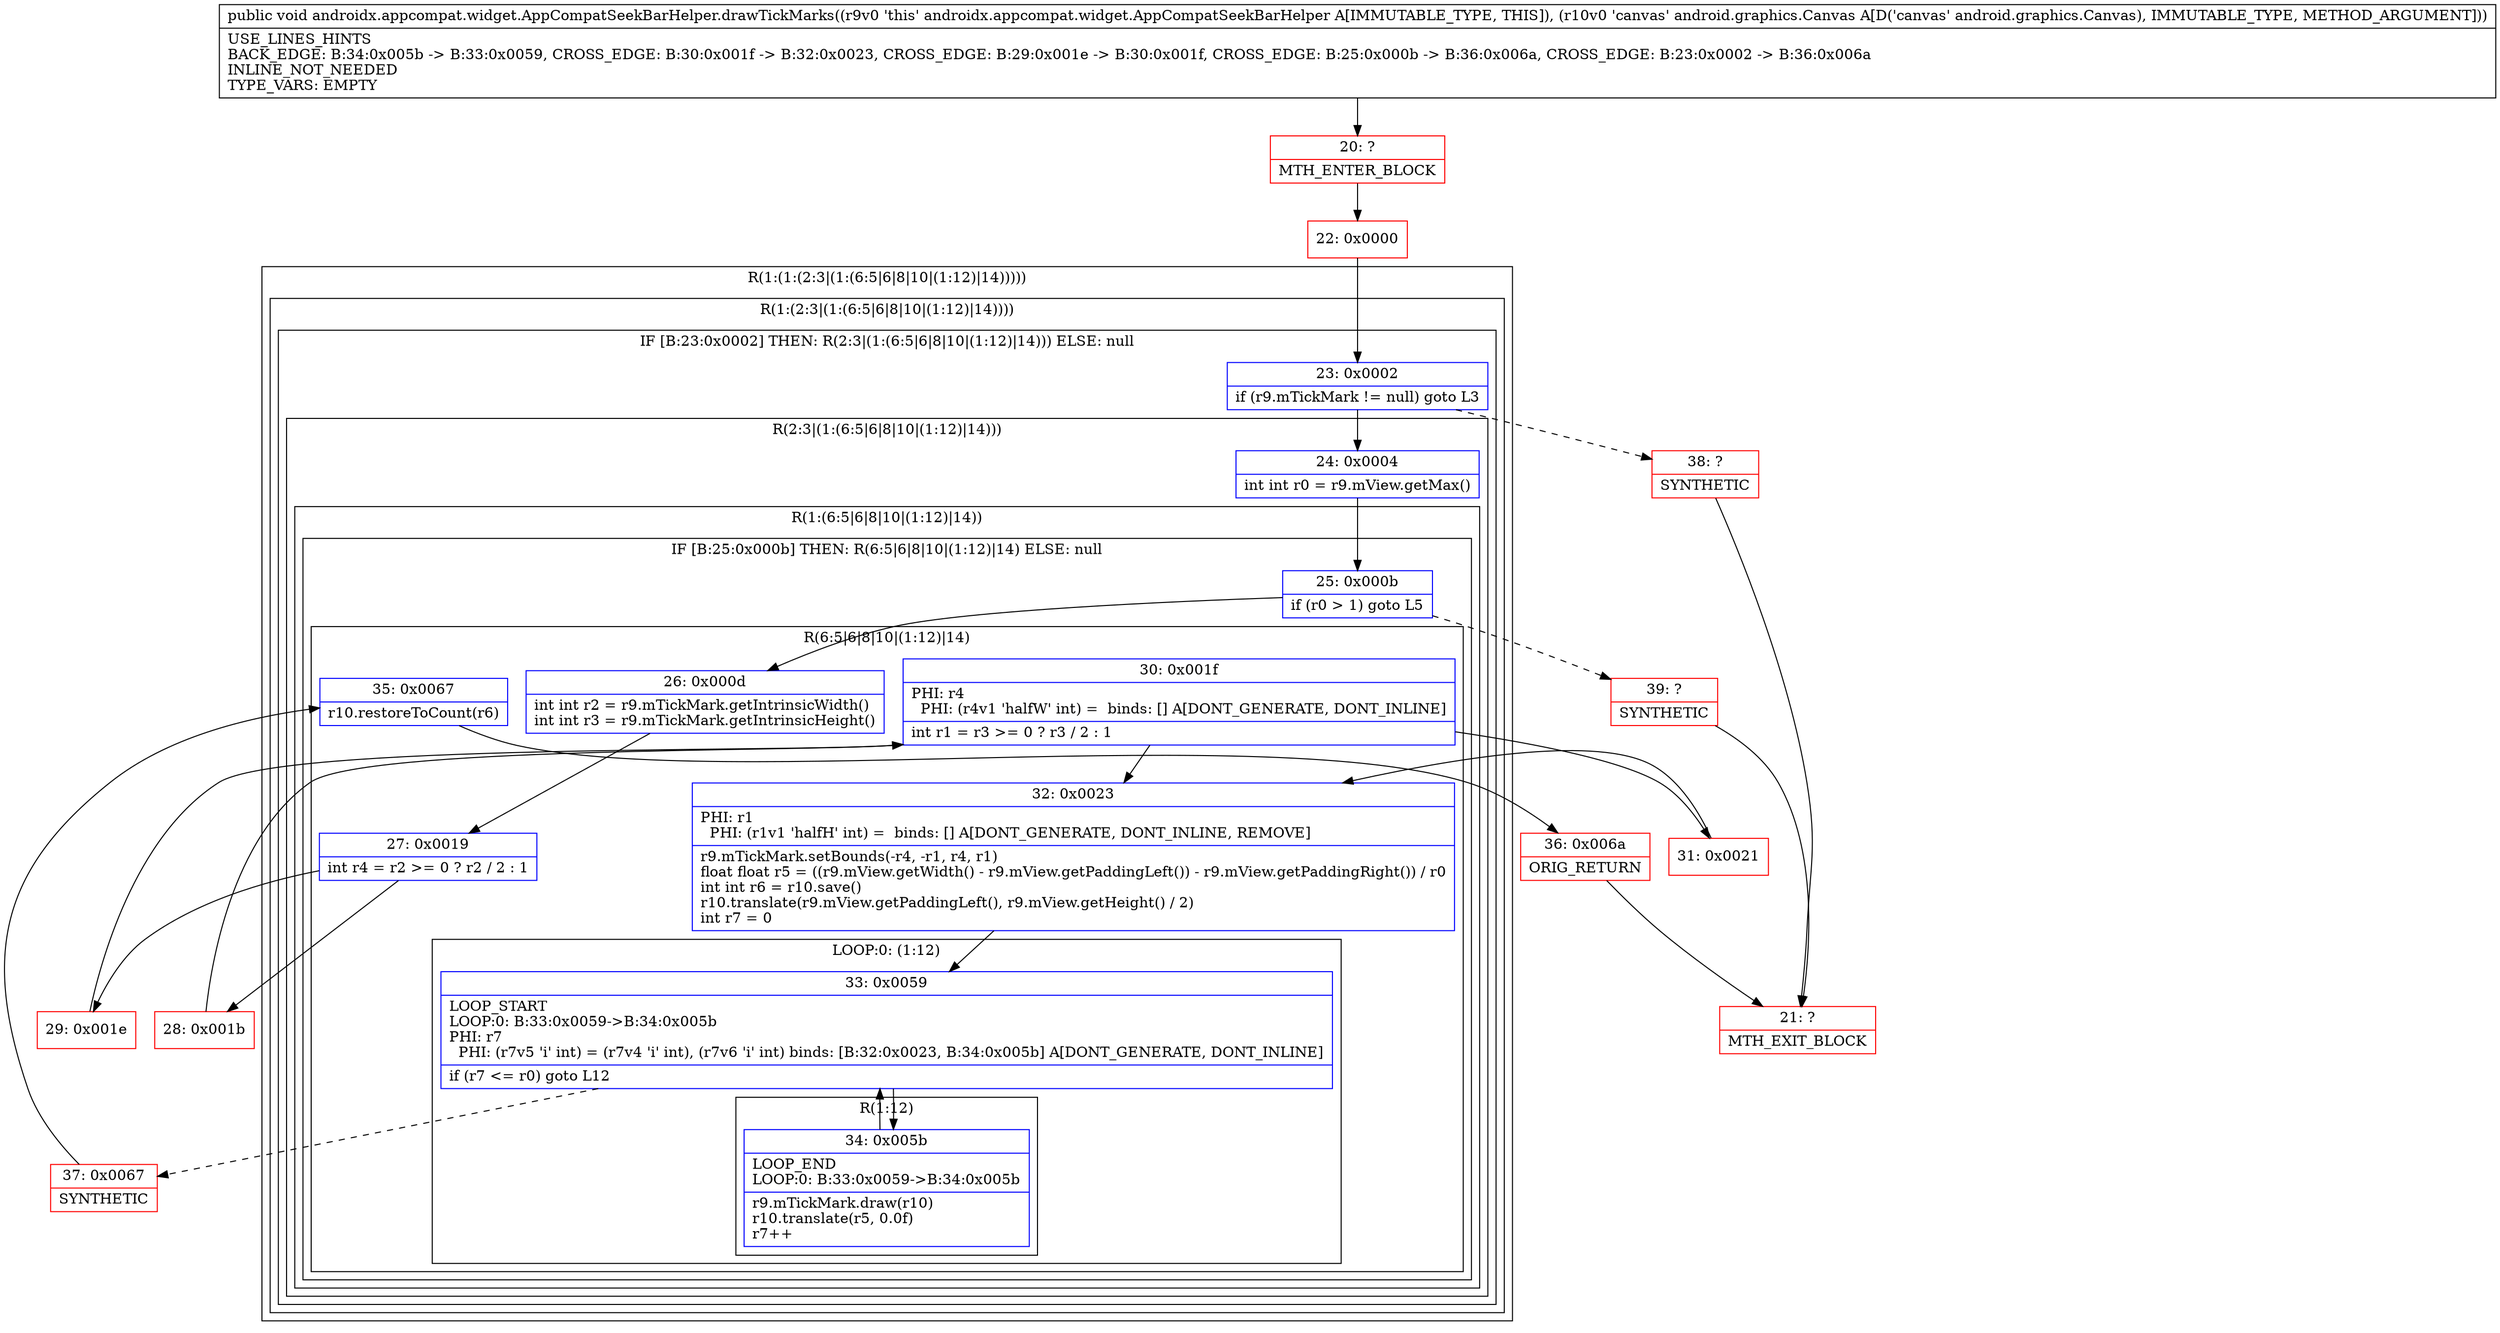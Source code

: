 digraph "CFG forandroidx.appcompat.widget.AppCompatSeekBarHelper.drawTickMarks(Landroid\/graphics\/Canvas;)V" {
subgraph cluster_Region_1769902391 {
label = "R(1:(1:(2:3|(1:(6:5|6|8|10|(1:12)|14)))))";
node [shape=record,color=blue];
subgraph cluster_Region_564117816 {
label = "R(1:(2:3|(1:(6:5|6|8|10|(1:12)|14))))";
node [shape=record,color=blue];
subgraph cluster_IfRegion_1451891301 {
label = "IF [B:23:0x0002] THEN: R(2:3|(1:(6:5|6|8|10|(1:12)|14))) ELSE: null";
node [shape=record,color=blue];
Node_23 [shape=record,label="{23\:\ 0x0002|if (r9.mTickMark != null) goto L3\l}"];
subgraph cluster_Region_294695891 {
label = "R(2:3|(1:(6:5|6|8|10|(1:12)|14)))";
node [shape=record,color=blue];
Node_24 [shape=record,label="{24\:\ 0x0004|int int r0 = r9.mView.getMax()\l}"];
subgraph cluster_Region_2065384263 {
label = "R(1:(6:5|6|8|10|(1:12)|14))";
node [shape=record,color=blue];
subgraph cluster_IfRegion_1404747576 {
label = "IF [B:25:0x000b] THEN: R(6:5|6|8|10|(1:12)|14) ELSE: null";
node [shape=record,color=blue];
Node_25 [shape=record,label="{25\:\ 0x000b|if (r0 \> 1) goto L5\l}"];
subgraph cluster_Region_1139841992 {
label = "R(6:5|6|8|10|(1:12)|14)";
node [shape=record,color=blue];
Node_26 [shape=record,label="{26\:\ 0x000d|int int r2 = r9.mTickMark.getIntrinsicWidth()\lint int r3 = r9.mTickMark.getIntrinsicHeight()\l}"];
Node_27 [shape=record,label="{27\:\ 0x0019|int r4 = r2 \>= 0 ? r2 \/ 2 : 1\l}"];
Node_30 [shape=record,label="{30\:\ 0x001f|PHI: r4 \l  PHI: (r4v1 'halfW' int) =  binds: [] A[DONT_GENERATE, DONT_INLINE]\l|int r1 = r3 \>= 0 ? r3 \/ 2 : 1\l}"];
Node_32 [shape=record,label="{32\:\ 0x0023|PHI: r1 \l  PHI: (r1v1 'halfH' int) =  binds: [] A[DONT_GENERATE, DONT_INLINE, REMOVE]\l|r9.mTickMark.setBounds(\-r4, \-r1, r4, r1)\lfloat float r5 = ((r9.mView.getWidth() \- r9.mView.getPaddingLeft()) \- r9.mView.getPaddingRight()) \/ r0\lint int r6 = r10.save()\lr10.translate(r9.mView.getPaddingLeft(), r9.mView.getHeight() \/ 2)\lint r7 = 0\l}"];
subgraph cluster_LoopRegion_33817724 {
label = "LOOP:0: (1:12)";
node [shape=record,color=blue];
Node_33 [shape=record,label="{33\:\ 0x0059|LOOP_START\lLOOP:0: B:33:0x0059\-\>B:34:0x005b\lPHI: r7 \l  PHI: (r7v5 'i' int) = (r7v4 'i' int), (r7v6 'i' int) binds: [B:32:0x0023, B:34:0x005b] A[DONT_GENERATE, DONT_INLINE]\l|if (r7 \<= r0) goto L12\l}"];
subgraph cluster_Region_379466180 {
label = "R(1:12)";
node [shape=record,color=blue];
Node_34 [shape=record,label="{34\:\ 0x005b|LOOP_END\lLOOP:0: B:33:0x0059\-\>B:34:0x005b\l|r9.mTickMark.draw(r10)\lr10.translate(r5, 0.0f)\lr7++\l}"];
}
}
Node_35 [shape=record,label="{35\:\ 0x0067|r10.restoreToCount(r6)\l}"];
}
}
}
}
}
}
}
Node_20 [shape=record,color=red,label="{20\:\ ?|MTH_ENTER_BLOCK\l}"];
Node_22 [shape=record,color=red,label="{22\:\ 0x0000}"];
Node_28 [shape=record,color=red,label="{28\:\ 0x001b}"];
Node_31 [shape=record,color=red,label="{31\:\ 0x0021}"];
Node_37 [shape=record,color=red,label="{37\:\ 0x0067|SYNTHETIC\l}"];
Node_36 [shape=record,color=red,label="{36\:\ 0x006a|ORIG_RETURN\l}"];
Node_21 [shape=record,color=red,label="{21\:\ ?|MTH_EXIT_BLOCK\l}"];
Node_29 [shape=record,color=red,label="{29\:\ 0x001e}"];
Node_39 [shape=record,color=red,label="{39\:\ ?|SYNTHETIC\l}"];
Node_38 [shape=record,color=red,label="{38\:\ ?|SYNTHETIC\l}"];
MethodNode[shape=record,label="{public void androidx.appcompat.widget.AppCompatSeekBarHelper.drawTickMarks((r9v0 'this' androidx.appcompat.widget.AppCompatSeekBarHelper A[IMMUTABLE_TYPE, THIS]), (r10v0 'canvas' android.graphics.Canvas A[D('canvas' android.graphics.Canvas), IMMUTABLE_TYPE, METHOD_ARGUMENT]))  | USE_LINES_HINTS\lBACK_EDGE: B:34:0x005b \-\> B:33:0x0059, CROSS_EDGE: B:30:0x001f \-\> B:32:0x0023, CROSS_EDGE: B:29:0x001e \-\> B:30:0x001f, CROSS_EDGE: B:25:0x000b \-\> B:36:0x006a, CROSS_EDGE: B:23:0x0002 \-\> B:36:0x006a\lINLINE_NOT_NEEDED\lTYPE_VARS: EMPTY\l}"];
MethodNode -> Node_20;Node_23 -> Node_24;
Node_23 -> Node_38[style=dashed];
Node_24 -> Node_25;
Node_25 -> Node_26;
Node_25 -> Node_39[style=dashed];
Node_26 -> Node_27;
Node_27 -> Node_28;
Node_27 -> Node_29;
Node_30 -> Node_31;
Node_30 -> Node_32;
Node_32 -> Node_33;
Node_33 -> Node_34;
Node_33 -> Node_37[style=dashed];
Node_34 -> Node_33;
Node_35 -> Node_36;
Node_20 -> Node_22;
Node_22 -> Node_23;
Node_28 -> Node_30;
Node_31 -> Node_32;
Node_37 -> Node_35;
Node_36 -> Node_21;
Node_29 -> Node_30;
Node_39 -> Node_21;
Node_38 -> Node_21;
}


